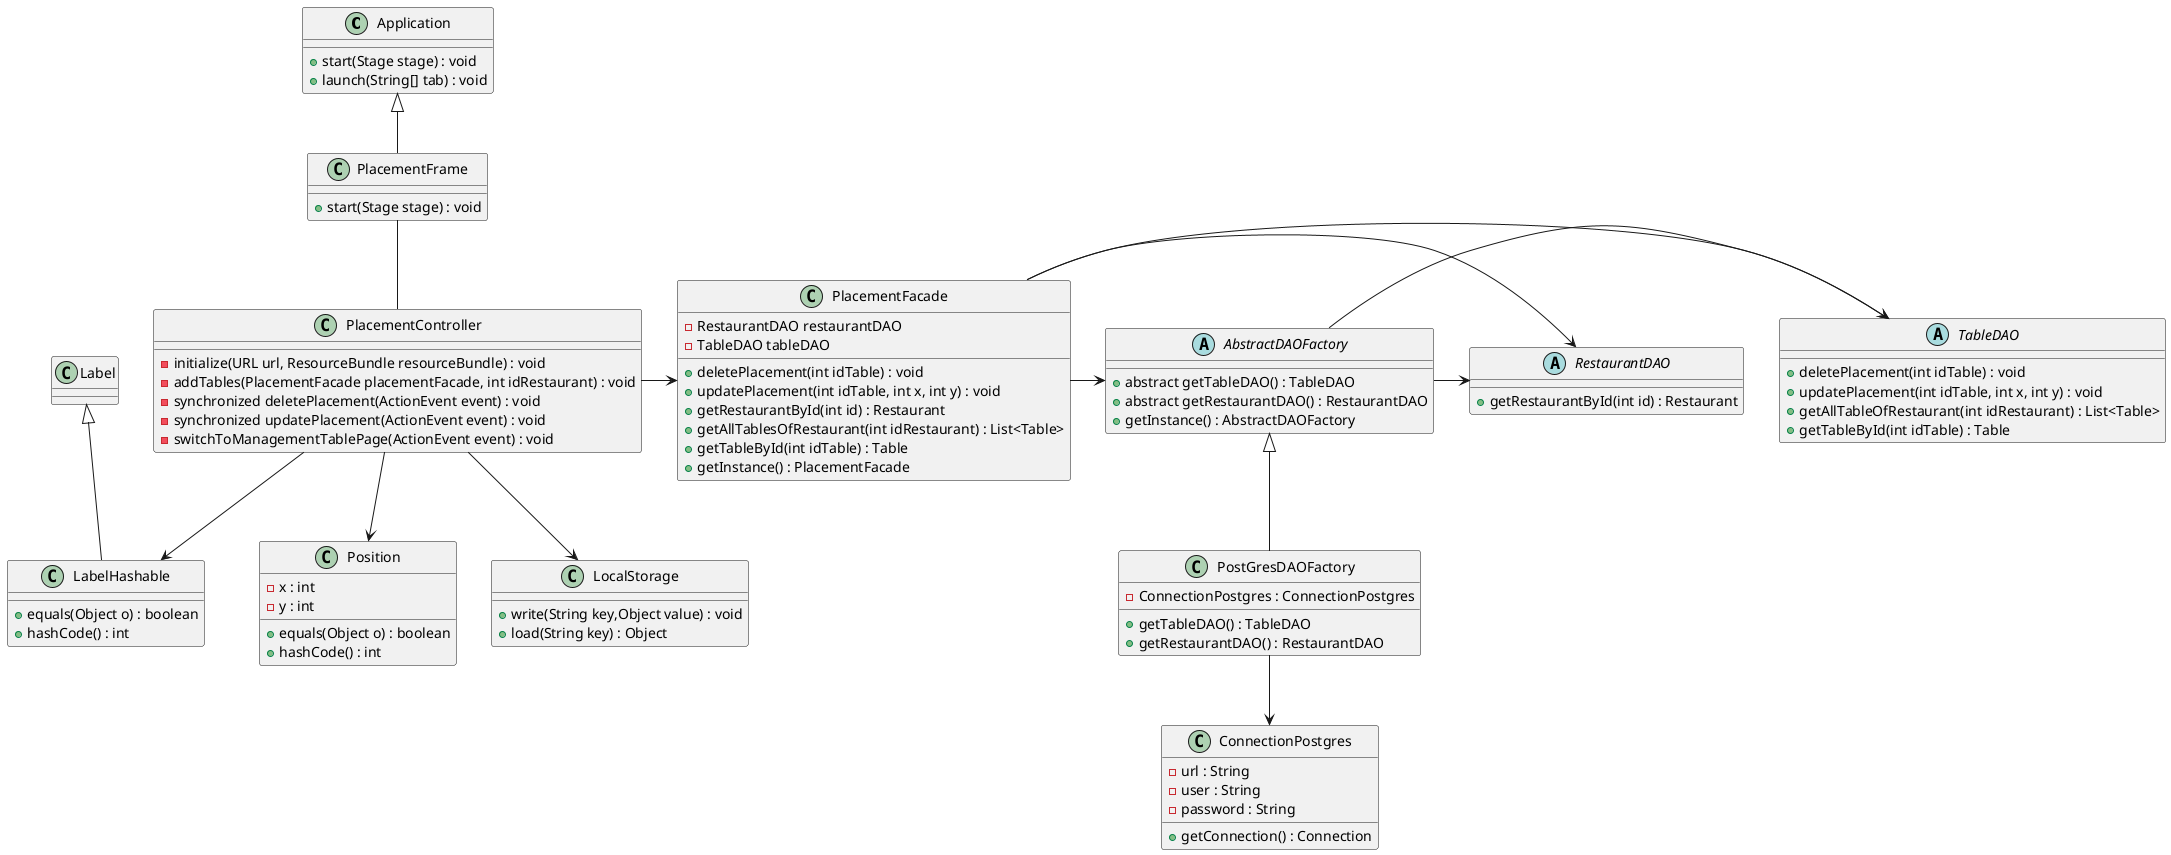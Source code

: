 @startuml


' Presentation Layer

class Application {
  + start(Stage stage) : void
  + launch(String[] tab) : void
}

class PlacementFrame extends Application {
  + start(Stage stage) : void
}

class PlacementController {
  - initialize(URL url, ResourceBundle resourceBundle) : void
  - addTables(PlacementFacade placementFacade, int idRestaurant) : void
  - synchronized deletePlacement(ActionEvent event) : void
  - synchronized updatePlacement(ActionEvent event) : void
  - switchToManagementTablePage(ActionEvent event) : void
}


' Business Layer

class PlacementFacade{
  - RestaurantDAO restaurantDAO
  - TableDAO tableDAO
  + deletePlacement(int idTable) : void
  + updatePlacement(int idTable, int x, int y) : void
  + getRestaurantById(int id) : Restaurant
  + getAllTablesOfRestaurant(int idRestaurant) : List<Table>
  + getTableById(int idTable) : Table
  + getInstance() : PlacementFacade
}

class LabelHashable extends Label {
    + equals(Object o) : boolean
    + hashCode() : int
}

class Position {
  - x : int
  - y : int
  + equals(Object o) : boolean
  + hashCode() : int
}
' Persistence Layer


abstract class AbstractDAOFactory{
  + abstract getTableDAO() : TableDAO
  + abstract getRestaurantDAO() : RestaurantDAO
  + getInstance() : AbstractDAOFactory
}

class PostGresDAOFactory extends AbstractDAOFactory{
  -ConnectionPostgres : ConnectionPostgres
  + getTableDAO() : TableDAO
  + getRestaurantDAO() : RestaurantDAO
}


abstract class TableDAO{
  + deletePlacement(int idTable) : void
  + updatePlacement(int idTable, int x, int y) : void
  + getAllTableOfRestaurant(int idRestaurant) : List<Table>
  + getTableById(int idTable) : Table
}

abstract class RestaurantDAO{
  + getRestaurantById(int id) : Restaurant
}

class ConnectionPostgres{
  - url : String
  - user : String
  - password : String
  + getConnection() : Connection
}

class LocalStorage{
 + write(String key,Object value) : void
 + load(String key) : Object
}



PlacementController -> PlacementFacade
PlacementController --> LocalStorage
PlacementController --> Position
PlacementController --> LabelHashable

PlacementFrame -- PlacementController

PlacementFacade -> AbstractDAOFactory
PlacementFacade -> TableDAO
PlacementFacade -> RestaurantDAO

PostGresDAOFactory --> ConnectionPostgres

AbstractDAOFactory -> TableDAO
AbstractDAOFactory -> RestaurantDAO

@enduml

